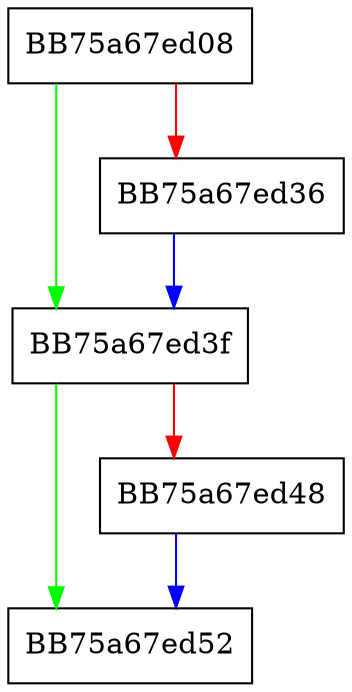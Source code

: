 digraph ZSTD_cpuid {
  node [shape="box"];
  graph [splines=ortho];
  BB75a67ed08 -> BB75a67ed3f [color="green"];
  BB75a67ed08 -> BB75a67ed36 [color="red"];
  BB75a67ed36 -> BB75a67ed3f [color="blue"];
  BB75a67ed3f -> BB75a67ed52 [color="green"];
  BB75a67ed3f -> BB75a67ed48 [color="red"];
  BB75a67ed48 -> BB75a67ed52 [color="blue"];
}
